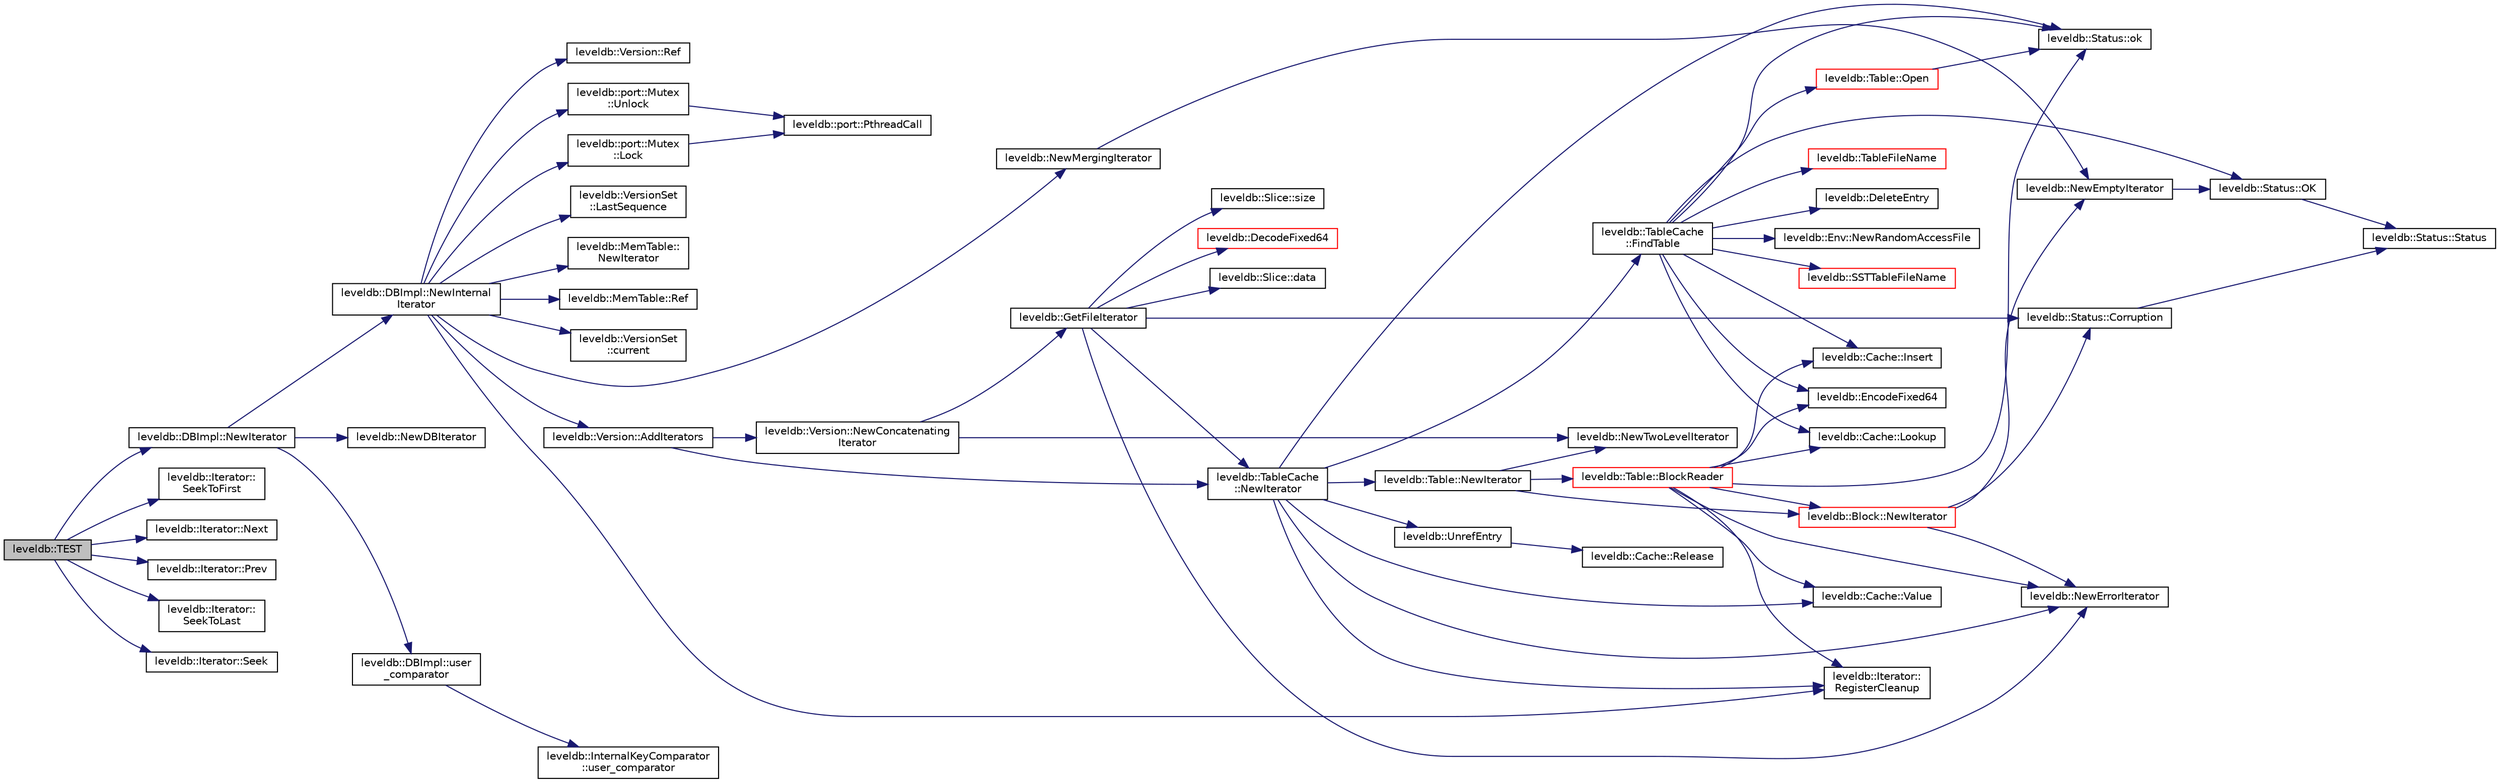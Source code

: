 digraph "leveldb::TEST"
{
  edge [fontname="Helvetica",fontsize="10",labelfontname="Helvetica",labelfontsize="10"];
  node [fontname="Helvetica",fontsize="10",shape=record];
  rankdir="LR";
  Node1 [label="leveldb::TEST",height=0.2,width=0.4,color="black", fillcolor="grey75", style="filled" fontcolor="black"];
  Node1 -> Node2 [color="midnightblue",fontsize="10",style="solid",fontname="Helvetica"];
  Node2 [label="leveldb::DBImpl::NewIterator",height=0.2,width=0.4,color="black", fillcolor="white", style="filled",URL="$classleveldb_1_1_d_b_impl.html#ae955dc8f2a1c38588723a0882653cb58"];
  Node2 -> Node3 [color="midnightblue",fontsize="10",style="solid",fontname="Helvetica"];
  Node3 [label="leveldb::DBImpl::NewInternal\lIterator",height=0.2,width=0.4,color="black", fillcolor="white", style="filled",URL="$classleveldb_1_1_d_b_impl.html#a49b0e6bbb2eaaa17b0869dc4d4fce49d"];
  Node3 -> Node4 [color="midnightblue",fontsize="10",style="solid",fontname="Helvetica"];
  Node4 [label="leveldb::port::Mutex\l::Lock",height=0.2,width=0.4,color="black", fillcolor="white", style="filled",URL="$classleveldb_1_1port_1_1_mutex.html#a9a4da7195ce1802c077bc4d0035d4dd1"];
  Node4 -> Node5 [color="midnightblue",fontsize="10",style="solid",fontname="Helvetica"];
  Node5 [label="leveldb::port::PthreadCall",height=0.2,width=0.4,color="black", fillcolor="white", style="filled",URL="$namespaceleveldb_1_1port.html#a614e0b6f0b21d697fe4001dbe3d8798b"];
  Node3 -> Node6 [color="midnightblue",fontsize="10",style="solid",fontname="Helvetica"];
  Node6 [label="leveldb::VersionSet\l::LastSequence",height=0.2,width=0.4,color="black", fillcolor="white", style="filled",URL="$classleveldb_1_1_version_set.html#acbbb32422426416b0d5e58d35b151526"];
  Node3 -> Node7 [color="midnightblue",fontsize="10",style="solid",fontname="Helvetica"];
  Node7 [label="leveldb::MemTable::\lNewIterator",height=0.2,width=0.4,color="black", fillcolor="white", style="filled",URL="$classleveldb_1_1_mem_table.html#a396b8ba5e2ea0de25b666026f3b9235f"];
  Node3 -> Node8 [color="midnightblue",fontsize="10",style="solid",fontname="Helvetica"];
  Node8 [label="leveldb::MemTable::Ref",height=0.2,width=0.4,color="black", fillcolor="white", style="filled",URL="$classleveldb_1_1_mem_table.html#a332484cffd2ebc7d6a51f22eeeeeb71b"];
  Node3 -> Node9 [color="midnightblue",fontsize="10",style="solid",fontname="Helvetica"];
  Node9 [label="leveldb::VersionSet\l::current",height=0.2,width=0.4,color="black", fillcolor="white", style="filled",URL="$classleveldb_1_1_version_set.html#a500747b987e66c51116287f26cfd028c"];
  Node3 -> Node10 [color="midnightblue",fontsize="10",style="solid",fontname="Helvetica"];
  Node10 [label="leveldb::Version::AddIterators",height=0.2,width=0.4,color="black", fillcolor="white", style="filled",URL="$classleveldb_1_1_version.html#a035a0fa5bfe7ab84a711b1138b0b9a3d"];
  Node10 -> Node11 [color="midnightblue",fontsize="10",style="solid",fontname="Helvetica"];
  Node11 [label="leveldb::TableCache\l::NewIterator",height=0.2,width=0.4,color="black", fillcolor="white", style="filled",URL="$classleveldb_1_1_table_cache.html#afe8c83b1cbbf3bfc06c66a69611aa250"];
  Node11 -> Node12 [color="midnightblue",fontsize="10",style="solid",fontname="Helvetica"];
  Node12 [label="leveldb::TableCache\l::FindTable",height=0.2,width=0.4,color="black", fillcolor="white", style="filled",URL="$classleveldb_1_1_table_cache.html#a7bdef9bd0719fb33021e5a638b979309"];
  Node12 -> Node13 [color="midnightblue",fontsize="10",style="solid",fontname="Helvetica"];
  Node13 [label="leveldb::EncodeFixed64",height=0.2,width=0.4,color="black", fillcolor="white", style="filled",URL="$namespaceleveldb.html#a725a2c0ebf763116b4ca3fb78564ff70"];
  Node12 -> Node14 [color="midnightblue",fontsize="10",style="solid",fontname="Helvetica"];
  Node14 [label="leveldb::Cache::Lookup",height=0.2,width=0.4,color="black", fillcolor="white", style="filled",URL="$classleveldb_1_1_cache.html#af90785205182a25cf741dc13a48d76cb"];
  Node12 -> Node15 [color="midnightblue",fontsize="10",style="solid",fontname="Helvetica"];
  Node15 [label="leveldb::TableFileName",height=0.2,width=0.4,color="red", fillcolor="white", style="filled",URL="$namespaceleveldb.html#ac9107e52d0ead114d749dc4b06dfd3ec"];
  Node12 -> Node16 [color="midnightblue",fontsize="10",style="solid",fontname="Helvetica"];
  Node16 [label="leveldb::Env::NewRandomAccessFile",height=0.2,width=0.4,color="black", fillcolor="white", style="filled",URL="$classleveldb_1_1_env.html#a1df3e0bb2d47ee914448df9bb9ca0734"];
  Node12 -> Node17 [color="midnightblue",fontsize="10",style="solid",fontname="Helvetica"];
  Node17 [label="leveldb::Status::ok",height=0.2,width=0.4,color="black", fillcolor="white", style="filled",URL="$classleveldb_1_1_status.html#ab31e89a858c766716e3dc952be857c65"];
  Node12 -> Node18 [color="midnightblue",fontsize="10",style="solid",fontname="Helvetica"];
  Node18 [label="leveldb::SSTTableFileName",height=0.2,width=0.4,color="red", fillcolor="white", style="filled",URL="$namespaceleveldb.html#aa3f12c506ffc9bf556b6cc2185313c1a"];
  Node12 -> Node19 [color="midnightblue",fontsize="10",style="solid",fontname="Helvetica"];
  Node19 [label="leveldb::Status::OK",height=0.2,width=0.4,color="black", fillcolor="white", style="filled",URL="$classleveldb_1_1_status.html#a8e3720d233281c874a53c17e081f51b3"];
  Node19 -> Node20 [color="midnightblue",fontsize="10",style="solid",fontname="Helvetica"];
  Node20 [label="leveldb::Status::Status",height=0.2,width=0.4,color="black", fillcolor="white", style="filled",URL="$classleveldb_1_1_status.html#a941ec793179e81df3032a612cfe5039f"];
  Node12 -> Node21 [color="midnightblue",fontsize="10",style="solid",fontname="Helvetica"];
  Node21 [label="leveldb::Table::Open",height=0.2,width=0.4,color="red", fillcolor="white", style="filled",URL="$classleveldb_1_1_table.html#aa25d0e074ab4de46e583522a8c0e9582"];
  Node21 -> Node17 [color="midnightblue",fontsize="10",style="solid",fontname="Helvetica"];
  Node12 -> Node22 [color="midnightblue",fontsize="10",style="solid",fontname="Helvetica"];
  Node22 [label="leveldb::Cache::Insert",height=0.2,width=0.4,color="black", fillcolor="white", style="filled",URL="$classleveldb_1_1_cache.html#af0b55b7fa0e64184fa62e0dbe9ba9eae"];
  Node12 -> Node23 [color="midnightblue",fontsize="10",style="solid",fontname="Helvetica"];
  Node23 [label="leveldb::DeleteEntry",height=0.2,width=0.4,color="black", fillcolor="white", style="filled",URL="$namespaceleveldb.html#ae1152d734df7c3bdf050111f0049cd7c"];
  Node11 -> Node17 [color="midnightblue",fontsize="10",style="solid",fontname="Helvetica"];
  Node11 -> Node24 [color="midnightblue",fontsize="10",style="solid",fontname="Helvetica"];
  Node24 [label="leveldb::NewErrorIterator",height=0.2,width=0.4,color="black", fillcolor="white", style="filled",URL="$namespaceleveldb.html#ab2c425a5fcb13b97e50e32c7b93186f5"];
  Node11 -> Node25 [color="midnightblue",fontsize="10",style="solid",fontname="Helvetica"];
  Node25 [label="leveldb::Cache::Value",height=0.2,width=0.4,color="black", fillcolor="white", style="filled",URL="$classleveldb_1_1_cache.html#a454920df8e68917adcf011dfb3538661"];
  Node11 -> Node26 [color="midnightblue",fontsize="10",style="solid",fontname="Helvetica"];
  Node26 [label="leveldb::Table::NewIterator",height=0.2,width=0.4,color="black", fillcolor="white", style="filled",URL="$classleveldb_1_1_table.html#ad354f57ece050ca0c5f42669b7c01cc2"];
  Node26 -> Node27 [color="midnightblue",fontsize="10",style="solid",fontname="Helvetica"];
  Node27 [label="leveldb::NewTwoLevelIterator",height=0.2,width=0.4,color="black", fillcolor="white", style="filled",URL="$namespaceleveldb.html#a44a9b2f992cf66b7046581b72a095ea1"];
  Node26 -> Node28 [color="midnightblue",fontsize="10",style="solid",fontname="Helvetica"];
  Node28 [label="leveldb::Block::NewIterator",height=0.2,width=0.4,color="red", fillcolor="white", style="filled",URL="$classleveldb_1_1_block.html#a336289029f37d18d31a1a3c178afc7b3"];
  Node28 -> Node24 [color="midnightblue",fontsize="10",style="solid",fontname="Helvetica"];
  Node28 -> Node29 [color="midnightblue",fontsize="10",style="solid",fontname="Helvetica"];
  Node29 [label="leveldb::Status::Corruption",height=0.2,width=0.4,color="black", fillcolor="white", style="filled",URL="$classleveldb_1_1_status.html#a755b1ee5b0029cf9ea1128f1cdff5855"];
  Node29 -> Node20 [color="midnightblue",fontsize="10",style="solid",fontname="Helvetica"];
  Node28 -> Node30 [color="midnightblue",fontsize="10",style="solid",fontname="Helvetica"];
  Node30 [label="leveldb::NewEmptyIterator",height=0.2,width=0.4,color="black", fillcolor="white", style="filled",URL="$namespaceleveldb.html#a3293c30e4a309a7293598b1db0f3e687"];
  Node30 -> Node19 [color="midnightblue",fontsize="10",style="solid",fontname="Helvetica"];
  Node26 -> Node31 [color="midnightblue",fontsize="10",style="solid",fontname="Helvetica"];
  Node31 [label="leveldb::Table::BlockReader",height=0.2,width=0.4,color="red", fillcolor="white", style="filled",URL="$classleveldb_1_1_table.html#a93b3e7e277493cbc63a55e2b141b1f30"];
  Node31 -> Node17 [color="midnightblue",fontsize="10",style="solid",fontname="Helvetica"];
  Node31 -> Node13 [color="midnightblue",fontsize="10",style="solid",fontname="Helvetica"];
  Node31 -> Node14 [color="midnightblue",fontsize="10",style="solid",fontname="Helvetica"];
  Node31 -> Node25 [color="midnightblue",fontsize="10",style="solid",fontname="Helvetica"];
  Node31 -> Node22 [color="midnightblue",fontsize="10",style="solid",fontname="Helvetica"];
  Node31 -> Node28 [color="midnightblue",fontsize="10",style="solid",fontname="Helvetica"];
  Node31 -> Node32 [color="midnightblue",fontsize="10",style="solid",fontname="Helvetica"];
  Node32 [label="leveldb::Iterator::\lRegisterCleanup",height=0.2,width=0.4,color="black", fillcolor="white", style="filled",URL="$classleveldb_1_1_iterator.html#a8c0281f9e4a2c9dceb37aad8128b636f"];
  Node31 -> Node24 [color="midnightblue",fontsize="10",style="solid",fontname="Helvetica"];
  Node11 -> Node32 [color="midnightblue",fontsize="10",style="solid",fontname="Helvetica"];
  Node11 -> Node33 [color="midnightblue",fontsize="10",style="solid",fontname="Helvetica"];
  Node33 [label="leveldb::UnrefEntry",height=0.2,width=0.4,color="black", fillcolor="white", style="filled",URL="$namespaceleveldb.html#a623e7ee79df088f3d37ebf5b55c906ba"];
  Node33 -> Node34 [color="midnightblue",fontsize="10",style="solid",fontname="Helvetica"];
  Node34 [label="leveldb::Cache::Release",height=0.2,width=0.4,color="black", fillcolor="white", style="filled",URL="$classleveldb_1_1_cache.html#a712618c8bf3bfa48b7bab1fbc23c3002"];
  Node10 -> Node35 [color="midnightblue",fontsize="10",style="solid",fontname="Helvetica"];
  Node35 [label="leveldb::Version::NewConcatenating\lIterator",height=0.2,width=0.4,color="black", fillcolor="white", style="filled",URL="$classleveldb_1_1_version.html#a3dbfd700f06c4e31d28a6c494d6345c9"];
  Node35 -> Node27 [color="midnightblue",fontsize="10",style="solid",fontname="Helvetica"];
  Node35 -> Node36 [color="midnightblue",fontsize="10",style="solid",fontname="Helvetica"];
  Node36 [label="leveldb::GetFileIterator",height=0.2,width=0.4,color="black", fillcolor="white", style="filled",URL="$namespaceleveldb.html#a90825bb2cdcea64469b179f6d9c5de00"];
  Node36 -> Node37 [color="midnightblue",fontsize="10",style="solid",fontname="Helvetica"];
  Node37 [label="leveldb::Slice::size",height=0.2,width=0.4,color="black", fillcolor="white", style="filled",URL="$classleveldb_1_1_slice.html#a947d3173f04f8a30553e89046daf91d5"];
  Node36 -> Node24 [color="midnightblue",fontsize="10",style="solid",fontname="Helvetica"];
  Node36 -> Node29 [color="midnightblue",fontsize="10",style="solid",fontname="Helvetica"];
  Node36 -> Node11 [color="midnightblue",fontsize="10",style="solid",fontname="Helvetica"];
  Node36 -> Node38 [color="midnightblue",fontsize="10",style="solid",fontname="Helvetica"];
  Node38 [label="leveldb::DecodeFixed64",height=0.2,width=0.4,color="red", fillcolor="white", style="filled",URL="$namespaceleveldb.html#a239098b0291873752d0be16633652825"];
  Node36 -> Node39 [color="midnightblue",fontsize="10",style="solid",fontname="Helvetica"];
  Node39 [label="leveldb::Slice::data",height=0.2,width=0.4,color="black", fillcolor="white", style="filled",URL="$classleveldb_1_1_slice.html#aa64861043d9deee6889461bf0593cf73"];
  Node3 -> Node40 [color="midnightblue",fontsize="10",style="solid",fontname="Helvetica"];
  Node40 [label="leveldb::NewMergingIterator",height=0.2,width=0.4,color="black", fillcolor="white", style="filled",URL="$namespaceleveldb.html#ab8bdbd2babe772234f8dee1bc4f44eb5"];
  Node40 -> Node30 [color="midnightblue",fontsize="10",style="solid",fontname="Helvetica"];
  Node3 -> Node41 [color="midnightblue",fontsize="10",style="solid",fontname="Helvetica"];
  Node41 [label="leveldb::Version::Ref",height=0.2,width=0.4,color="black", fillcolor="white", style="filled",URL="$classleveldb_1_1_version.html#ad237b446c7f7d9e63c4b7c162d6f0064"];
  Node3 -> Node32 [color="midnightblue",fontsize="10",style="solid",fontname="Helvetica"];
  Node3 -> Node42 [color="midnightblue",fontsize="10",style="solid",fontname="Helvetica"];
  Node42 [label="leveldb::port::Mutex\l::Unlock",height=0.2,width=0.4,color="black", fillcolor="white", style="filled",URL="$classleveldb_1_1port_1_1_mutex.html#a9d69a21c53dad7732b2006acf87f006b"];
  Node42 -> Node5 [color="midnightblue",fontsize="10",style="solid",fontname="Helvetica"];
  Node2 -> Node43 [color="midnightblue",fontsize="10",style="solid",fontname="Helvetica"];
  Node43 [label="leveldb::NewDBIterator",height=0.2,width=0.4,color="black", fillcolor="white", style="filled",URL="$namespaceleveldb.html#a0d4b256207f27afbf4ad03976fe0fae8"];
  Node2 -> Node44 [color="midnightblue",fontsize="10",style="solid",fontname="Helvetica"];
  Node44 [label="leveldb::DBImpl::user\l_comparator",height=0.2,width=0.4,color="black", fillcolor="white", style="filled",URL="$classleveldb_1_1_d_b_impl.html#ae44e6e6aa990419f17ee990245d2b51d"];
  Node44 -> Node45 [color="midnightblue",fontsize="10",style="solid",fontname="Helvetica"];
  Node45 [label="leveldb::InternalKeyComparator\l::user_comparator",height=0.2,width=0.4,color="black", fillcolor="white", style="filled",URL="$classleveldb_1_1_internal_key_comparator.html#a86ca575a4560bb76e2bcebc0618abd31"];
  Node1 -> Node46 [color="midnightblue",fontsize="10",style="solid",fontname="Helvetica"];
  Node46 [label="leveldb::Iterator::\lSeekToFirst",height=0.2,width=0.4,color="black", fillcolor="white", style="filled",URL="$classleveldb_1_1_iterator.html#a3594967cf26ddf1d37c7b886bb48627e"];
  Node1 -> Node47 [color="midnightblue",fontsize="10",style="solid",fontname="Helvetica"];
  Node47 [label="leveldb::Iterator::Next",height=0.2,width=0.4,color="black", fillcolor="white", style="filled",URL="$classleveldb_1_1_iterator.html#aea54a5ca7eb942eb15770820529410e7"];
  Node1 -> Node48 [color="midnightblue",fontsize="10",style="solid",fontname="Helvetica"];
  Node48 [label="leveldb::Iterator::Prev",height=0.2,width=0.4,color="black", fillcolor="white", style="filled",URL="$classleveldb_1_1_iterator.html#a28798d802a203788587dc6adc5bc729e"];
  Node1 -> Node49 [color="midnightblue",fontsize="10",style="solid",fontname="Helvetica"];
  Node49 [label="leveldb::Iterator::\lSeekToLast",height=0.2,width=0.4,color="black", fillcolor="white", style="filled",URL="$classleveldb_1_1_iterator.html#a8ad637f0a759e6d94cca6c5b4db440d3"];
  Node1 -> Node50 [color="midnightblue",fontsize="10",style="solid",fontname="Helvetica"];
  Node50 [label="leveldb::Iterator::Seek",height=0.2,width=0.4,color="black", fillcolor="white", style="filled",URL="$classleveldb_1_1_iterator.html#a97a556e97ded60c677fbf4de7321ec44"];
}
